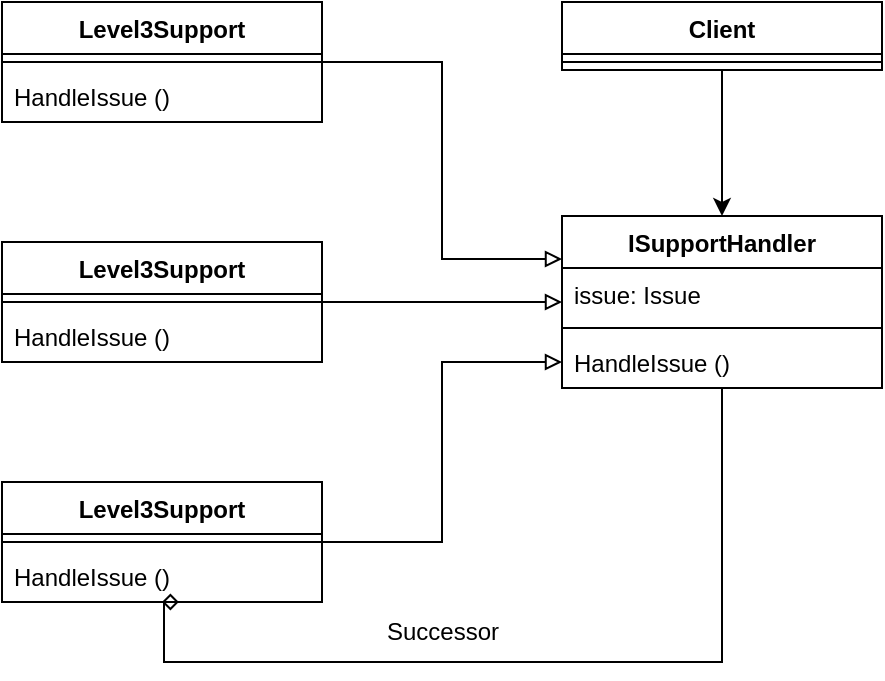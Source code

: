 <mxfile version="22.1.1" type="device">
  <diagram id="C5RBs43oDa-KdzZeNtuy" name="Page-1">
    <mxGraphModel dx="1434" dy="772" grid="1" gridSize="10" guides="1" tooltips="1" connect="1" arrows="1" fold="1" page="1" pageScale="1" pageWidth="827" pageHeight="1169" math="0" shadow="0">
      <root>
        <mxCell id="WIyWlLk6GJQsqaUBKTNV-0" />
        <mxCell id="WIyWlLk6GJQsqaUBKTNV-1" parent="WIyWlLk6GJQsqaUBKTNV-0" />
        <mxCell id="uSMp0u2DKmRPEF8vDa-L-35" style="edgeStyle=orthogonalEdgeStyle;rounded=0;orthogonalLoop=1;jettySize=auto;html=1;entryX=0.5;entryY=0;entryDx=0;entryDy=0;" edge="1" parent="WIyWlLk6GJQsqaUBKTNV-1" source="uSMp0u2DKmRPEF8vDa-L-0" target="uSMp0u2DKmRPEF8vDa-L-4">
          <mxGeometry relative="1" as="geometry" />
        </mxCell>
        <mxCell id="uSMp0u2DKmRPEF8vDa-L-0" value="Client" style="swimlane;fontStyle=1;align=center;verticalAlign=top;childLayout=stackLayout;horizontal=1;startSize=26;horizontalStack=0;resizeParent=1;resizeParentMax=0;resizeLast=0;collapsible=1;marginBottom=0;whiteSpace=wrap;html=1;" vertex="1" parent="WIyWlLk6GJQsqaUBKTNV-1">
          <mxGeometry x="474" y="330" width="160" height="34" as="geometry" />
        </mxCell>
        <mxCell id="uSMp0u2DKmRPEF8vDa-L-2" value="" style="line;strokeWidth=1;fillColor=none;align=left;verticalAlign=middle;spacingTop=-1;spacingLeft=3;spacingRight=3;rotatable=0;labelPosition=right;points=[];portConstraint=eastwest;strokeColor=inherit;" vertex="1" parent="uSMp0u2DKmRPEF8vDa-L-0">
          <mxGeometry y="26" width="160" height="8" as="geometry" />
        </mxCell>
        <mxCell id="uSMp0u2DKmRPEF8vDa-L-4" value="ISupportHandler" style="swimlane;fontStyle=1;align=center;verticalAlign=top;childLayout=stackLayout;horizontal=1;startSize=26;horizontalStack=0;resizeParent=1;resizeParentMax=0;resizeLast=0;collapsible=1;marginBottom=0;whiteSpace=wrap;html=1;" vertex="1" parent="WIyWlLk6GJQsqaUBKTNV-1">
          <mxGeometry x="474" y="437" width="160" height="86" as="geometry" />
        </mxCell>
        <mxCell id="uSMp0u2DKmRPEF8vDa-L-5" value="issue: Issue" style="text;strokeColor=none;fillColor=none;align=left;verticalAlign=top;spacingLeft=4;spacingRight=4;overflow=hidden;rotatable=0;points=[[0,0.5],[1,0.5]];portConstraint=eastwest;whiteSpace=wrap;html=1;" vertex="1" parent="uSMp0u2DKmRPEF8vDa-L-4">
          <mxGeometry y="26" width="160" height="26" as="geometry" />
        </mxCell>
        <mxCell id="uSMp0u2DKmRPEF8vDa-L-6" value="" style="line;strokeWidth=1;fillColor=none;align=left;verticalAlign=middle;spacingTop=-1;spacingLeft=3;spacingRight=3;rotatable=0;labelPosition=right;points=[];portConstraint=eastwest;strokeColor=inherit;" vertex="1" parent="uSMp0u2DKmRPEF8vDa-L-4">
          <mxGeometry y="52" width="160" height="8" as="geometry" />
        </mxCell>
        <mxCell id="uSMp0u2DKmRPEF8vDa-L-7" value="HandleIssue ()" style="text;strokeColor=none;fillColor=none;align=left;verticalAlign=top;spacingLeft=4;spacingRight=4;overflow=hidden;rotatable=0;points=[[0,0.5],[1,0.5]];portConstraint=eastwest;whiteSpace=wrap;html=1;" vertex="1" parent="uSMp0u2DKmRPEF8vDa-L-4">
          <mxGeometry y="60" width="160" height="26" as="geometry" />
        </mxCell>
        <mxCell id="uSMp0u2DKmRPEF8vDa-L-30" style="edgeStyle=orthogonalEdgeStyle;rounded=0;orthogonalLoop=1;jettySize=auto;html=1;entryX=0;entryY=0.25;entryDx=0;entryDy=0;endArrow=block;endFill=0;" edge="1" parent="WIyWlLk6GJQsqaUBKTNV-1" source="uSMp0u2DKmRPEF8vDa-L-8" target="uSMp0u2DKmRPEF8vDa-L-4">
          <mxGeometry relative="1" as="geometry" />
        </mxCell>
        <mxCell id="uSMp0u2DKmRPEF8vDa-L-8" value="Level3Support" style="swimlane;fontStyle=1;align=center;verticalAlign=top;childLayout=stackLayout;horizontal=1;startSize=26;horizontalStack=0;resizeParent=1;resizeParentMax=0;resizeLast=0;collapsible=1;marginBottom=0;whiteSpace=wrap;html=1;" vertex="1" parent="WIyWlLk6GJQsqaUBKTNV-1">
          <mxGeometry x="194" y="330" width="160" height="60" as="geometry" />
        </mxCell>
        <mxCell id="uSMp0u2DKmRPEF8vDa-L-10" value="" style="line;strokeWidth=1;fillColor=none;align=left;verticalAlign=middle;spacingTop=-1;spacingLeft=3;spacingRight=3;rotatable=0;labelPosition=right;points=[];portConstraint=eastwest;strokeColor=inherit;" vertex="1" parent="uSMp0u2DKmRPEF8vDa-L-8">
          <mxGeometry y="26" width="160" height="8" as="geometry" />
        </mxCell>
        <mxCell id="uSMp0u2DKmRPEF8vDa-L-11" value="HandleIssue ()" style="text;strokeColor=none;fillColor=none;align=left;verticalAlign=top;spacingLeft=4;spacingRight=4;overflow=hidden;rotatable=0;points=[[0,0.5],[1,0.5]];portConstraint=eastwest;whiteSpace=wrap;html=1;" vertex="1" parent="uSMp0u2DKmRPEF8vDa-L-8">
          <mxGeometry y="34" width="160" height="26" as="geometry" />
        </mxCell>
        <mxCell id="uSMp0u2DKmRPEF8vDa-L-31" style="edgeStyle=orthogonalEdgeStyle;rounded=0;orthogonalLoop=1;jettySize=auto;html=1;endArrow=block;endFill=0;" edge="1" parent="WIyWlLk6GJQsqaUBKTNV-1" source="uSMp0u2DKmRPEF8vDa-L-12" target="uSMp0u2DKmRPEF8vDa-L-4">
          <mxGeometry relative="1" as="geometry" />
        </mxCell>
        <mxCell id="uSMp0u2DKmRPEF8vDa-L-12" value="Level3Support" style="swimlane;fontStyle=1;align=center;verticalAlign=top;childLayout=stackLayout;horizontal=1;startSize=26;horizontalStack=0;resizeParent=1;resizeParentMax=0;resizeLast=0;collapsible=1;marginBottom=0;whiteSpace=wrap;html=1;" vertex="1" parent="WIyWlLk6GJQsqaUBKTNV-1">
          <mxGeometry x="194" y="450" width="160" height="60" as="geometry" />
        </mxCell>
        <mxCell id="uSMp0u2DKmRPEF8vDa-L-13" value="" style="line;strokeWidth=1;fillColor=none;align=left;verticalAlign=middle;spacingTop=-1;spacingLeft=3;spacingRight=3;rotatable=0;labelPosition=right;points=[];portConstraint=eastwest;strokeColor=inherit;" vertex="1" parent="uSMp0u2DKmRPEF8vDa-L-12">
          <mxGeometry y="26" width="160" height="8" as="geometry" />
        </mxCell>
        <mxCell id="uSMp0u2DKmRPEF8vDa-L-14" value="HandleIssue ()" style="text;strokeColor=none;fillColor=none;align=left;verticalAlign=top;spacingLeft=4;spacingRight=4;overflow=hidden;rotatable=0;points=[[0,0.5],[1,0.5]];portConstraint=eastwest;whiteSpace=wrap;html=1;" vertex="1" parent="uSMp0u2DKmRPEF8vDa-L-12">
          <mxGeometry y="34" width="160" height="26" as="geometry" />
        </mxCell>
        <mxCell id="uSMp0u2DKmRPEF8vDa-L-29" style="edgeStyle=orthogonalEdgeStyle;rounded=0;orthogonalLoop=1;jettySize=auto;html=1;endArrow=block;endFill=0;" edge="1" parent="WIyWlLk6GJQsqaUBKTNV-1" source="uSMp0u2DKmRPEF8vDa-L-15" target="uSMp0u2DKmRPEF8vDa-L-7">
          <mxGeometry relative="1" as="geometry">
            <Array as="points">
              <mxPoint x="414" y="600" />
              <mxPoint x="414" y="510" />
            </Array>
          </mxGeometry>
        </mxCell>
        <mxCell id="uSMp0u2DKmRPEF8vDa-L-15" value="Level3Support" style="swimlane;fontStyle=1;align=center;verticalAlign=top;childLayout=stackLayout;horizontal=1;startSize=26;horizontalStack=0;resizeParent=1;resizeParentMax=0;resizeLast=0;collapsible=1;marginBottom=0;whiteSpace=wrap;html=1;" vertex="1" parent="WIyWlLk6GJQsqaUBKTNV-1">
          <mxGeometry x="194" y="570" width="160" height="60" as="geometry" />
        </mxCell>
        <mxCell id="uSMp0u2DKmRPEF8vDa-L-16" value="" style="line;strokeWidth=1;fillColor=none;align=left;verticalAlign=middle;spacingTop=-1;spacingLeft=3;spacingRight=3;rotatable=0;labelPosition=right;points=[];portConstraint=eastwest;strokeColor=inherit;" vertex="1" parent="uSMp0u2DKmRPEF8vDa-L-15">
          <mxGeometry y="26" width="160" height="8" as="geometry" />
        </mxCell>
        <mxCell id="uSMp0u2DKmRPEF8vDa-L-17" value="HandleIssue ()" style="text;strokeColor=none;fillColor=none;align=left;verticalAlign=top;spacingLeft=4;spacingRight=4;overflow=hidden;rotatable=0;points=[[0,0.5],[1,0.5]];portConstraint=eastwest;whiteSpace=wrap;html=1;" vertex="1" parent="uSMp0u2DKmRPEF8vDa-L-15">
          <mxGeometry y="34" width="160" height="26" as="geometry" />
        </mxCell>
        <mxCell id="uSMp0u2DKmRPEF8vDa-L-32" style="edgeStyle=orthogonalEdgeStyle;rounded=0;orthogonalLoop=1;jettySize=auto;html=1;endArrow=diamond;endFill=0;" edge="1" parent="WIyWlLk6GJQsqaUBKTNV-1" source="uSMp0u2DKmRPEF8vDa-L-4">
          <mxGeometry relative="1" as="geometry">
            <mxPoint x="274" y="630" as="targetPoint" />
            <Array as="points">
              <mxPoint x="554" y="660" />
              <mxPoint x="275" y="660" />
            </Array>
          </mxGeometry>
        </mxCell>
        <mxCell id="uSMp0u2DKmRPEF8vDa-L-34" value="Successor" style="text;html=1;align=center;verticalAlign=middle;resizable=0;points=[];autosize=1;strokeColor=none;fillColor=none;" vertex="1" parent="WIyWlLk6GJQsqaUBKTNV-1">
          <mxGeometry x="374" y="630" width="80" height="30" as="geometry" />
        </mxCell>
      </root>
    </mxGraphModel>
  </diagram>
</mxfile>
